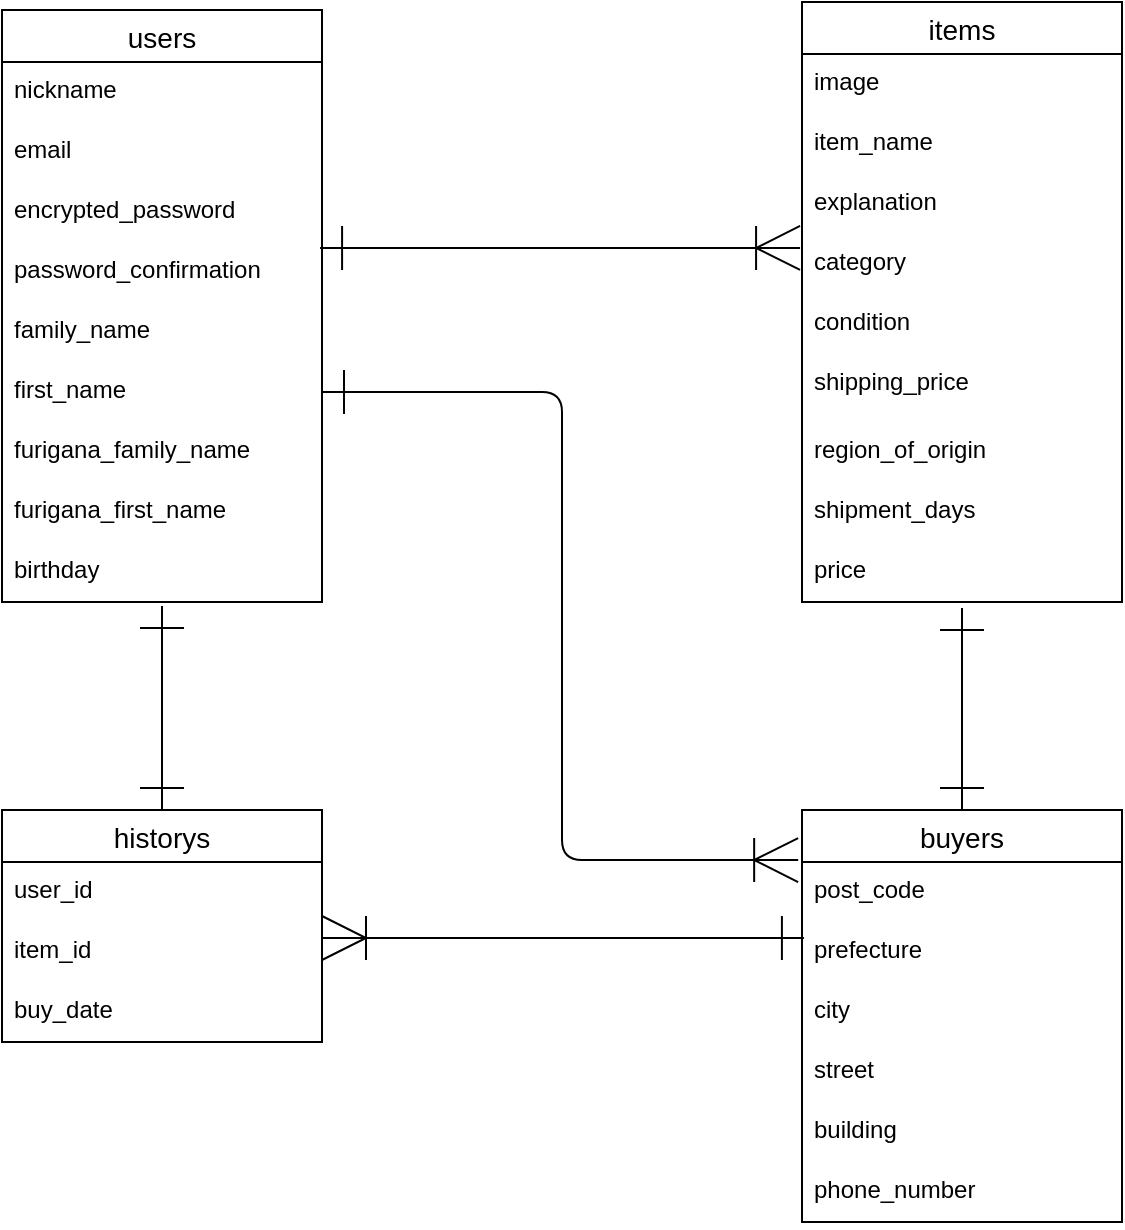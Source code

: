 <mxfile>
    <diagram id="3nuPZDuHcH0399a-2Pfd" name="ページ1">
        <mxGraphModel dx="1066" dy="787" grid="1" gridSize="10" guides="1" tooltips="1" connect="1" arrows="1" fold="1" page="1" pageScale="1" pageWidth="827" pageHeight="1169" math="0" shadow="0">
            <root>
                <mxCell id="0"/>
                <mxCell id="1" parent="0"/>
                <mxCell id="lNCasj2mK89Bv8E5Dec7-1" value="users" style="swimlane;fontStyle=0;childLayout=stackLayout;horizontal=1;startSize=26;horizontalStack=0;resizeParent=1;resizeParentMax=0;resizeLast=0;collapsible=1;marginBottom=0;align=center;fontSize=14;" vertex="1" parent="1">
                    <mxGeometry x="40" y="82" width="160" height="296" as="geometry"/>
                </mxCell>
                <mxCell id="lNCasj2mK89Bv8E5Dec7-2" value="nickname " style="text;strokeColor=none;fillColor=none;spacingLeft=4;spacingRight=4;overflow=hidden;rotatable=0;points=[[0,0.5],[1,0.5]];portConstraint=eastwest;fontSize=12;" vertex="1" parent="lNCasj2mK89Bv8E5Dec7-1">
                    <mxGeometry y="26" width="160" height="30" as="geometry"/>
                </mxCell>
                <mxCell id="lNCasj2mK89Bv8E5Dec7-3" value="email" style="text;strokeColor=none;fillColor=none;spacingLeft=4;spacingRight=4;overflow=hidden;rotatable=0;points=[[0,0.5],[1,0.5]];portConstraint=eastwest;fontSize=12;" vertex="1" parent="lNCasj2mK89Bv8E5Dec7-1">
                    <mxGeometry y="56" width="160" height="30" as="geometry"/>
                </mxCell>
                <mxCell id="lNCasj2mK89Bv8E5Dec7-4" value="encrypted_password" style="text;strokeColor=none;fillColor=none;spacingLeft=4;spacingRight=4;overflow=hidden;rotatable=0;points=[[0,0.5],[1,0.5]];portConstraint=eastwest;fontSize=12;" vertex="1" parent="lNCasj2mK89Bv8E5Dec7-1">
                    <mxGeometry y="86" width="160" height="30" as="geometry"/>
                </mxCell>
                <mxCell id="lNCasj2mK89Bv8E5Dec7-33" value="password_confirmation" style="text;strokeColor=none;fillColor=none;spacingLeft=4;spacingRight=4;overflow=hidden;rotatable=0;points=[[0,0.5],[1,0.5]];portConstraint=eastwest;fontSize=12;" vertex="1" parent="lNCasj2mK89Bv8E5Dec7-1">
                    <mxGeometry y="116" width="160" height="30" as="geometry"/>
                </mxCell>
                <mxCell id="lNCasj2mK89Bv8E5Dec7-34" value="family_name" style="text;strokeColor=none;fillColor=none;spacingLeft=4;spacingRight=4;overflow=hidden;rotatable=0;points=[[0,0.5],[1,0.5]];portConstraint=eastwest;fontSize=12;" vertex="1" parent="lNCasj2mK89Bv8E5Dec7-1">
                    <mxGeometry y="146" width="160" height="30" as="geometry"/>
                </mxCell>
                <mxCell id="lNCasj2mK89Bv8E5Dec7-32" value="first_name" style="text;strokeColor=none;fillColor=none;spacingLeft=4;spacingRight=4;overflow=hidden;rotatable=0;points=[[0,0.5],[1,0.5]];portConstraint=eastwest;fontSize=12;" vertex="1" parent="lNCasj2mK89Bv8E5Dec7-1">
                    <mxGeometry y="176" width="160" height="30" as="geometry"/>
                </mxCell>
                <mxCell id="lNCasj2mK89Bv8E5Dec7-28" value="furigana_family_name" style="text;strokeColor=none;fillColor=none;spacingLeft=4;spacingRight=4;overflow=hidden;rotatable=0;points=[[0,0.5],[1,0.5]];portConstraint=eastwest;fontSize=12;" vertex="1" parent="lNCasj2mK89Bv8E5Dec7-1">
                    <mxGeometry y="206" width="160" height="30" as="geometry"/>
                </mxCell>
                <mxCell id="lNCasj2mK89Bv8E5Dec7-30" value="furigana_first_name" style="text;strokeColor=none;fillColor=none;spacingLeft=4;spacingRight=4;overflow=hidden;rotatable=0;points=[[0,0.5],[1,0.5]];portConstraint=eastwest;fontSize=12;" vertex="1" parent="lNCasj2mK89Bv8E5Dec7-1">
                    <mxGeometry y="236" width="160" height="30" as="geometry"/>
                </mxCell>
                <mxCell id="lNCasj2mK89Bv8E5Dec7-29" value="birthday" style="text;strokeColor=none;fillColor=none;spacingLeft=4;spacingRight=4;overflow=hidden;rotatable=0;points=[[0,0.5],[1,0.5]];portConstraint=eastwest;fontSize=12;" vertex="1" parent="lNCasj2mK89Bv8E5Dec7-1">
                    <mxGeometry y="266" width="160" height="30" as="geometry"/>
                </mxCell>
                <mxCell id="lNCasj2mK89Bv8E5Dec7-5" value="items" style="swimlane;fontStyle=0;childLayout=stackLayout;horizontal=1;startSize=26;horizontalStack=0;resizeParent=1;resizeParentMax=0;resizeLast=0;collapsible=1;marginBottom=0;align=center;fontSize=14;" vertex="1" parent="1">
                    <mxGeometry x="440" y="78" width="160" height="300" as="geometry"/>
                </mxCell>
                <mxCell id="lNCasj2mK89Bv8E5Dec7-6" value="image" style="text;strokeColor=none;fillColor=none;spacingLeft=4;spacingRight=4;overflow=hidden;rotatable=0;points=[[0,0.5],[1,0.5]];portConstraint=eastwest;fontSize=12;" vertex="1" parent="lNCasj2mK89Bv8E5Dec7-5">
                    <mxGeometry y="26" width="160" height="30" as="geometry"/>
                </mxCell>
                <mxCell id="lNCasj2mK89Bv8E5Dec7-7" value="item_name" style="text;strokeColor=none;fillColor=none;spacingLeft=4;spacingRight=4;overflow=hidden;rotatable=0;points=[[0,0.5],[1,0.5]];portConstraint=eastwest;fontSize=12;" vertex="1" parent="lNCasj2mK89Bv8E5Dec7-5">
                    <mxGeometry y="56" width="160" height="30" as="geometry"/>
                </mxCell>
                <mxCell id="lNCasj2mK89Bv8E5Dec7-8" value="explanation" style="text;strokeColor=none;fillColor=none;spacingLeft=4;spacingRight=4;overflow=hidden;rotatable=0;points=[[0,0.5],[1,0.5]];portConstraint=eastwest;fontSize=12;" vertex="1" parent="lNCasj2mK89Bv8E5Dec7-5">
                    <mxGeometry y="86" width="160" height="30" as="geometry"/>
                </mxCell>
                <mxCell id="lNCasj2mK89Bv8E5Dec7-10" value="category" style="text;strokeColor=none;fillColor=none;spacingLeft=4;spacingRight=4;overflow=hidden;rotatable=0;points=[[0,0.5],[1,0.5]];portConstraint=eastwest;fontSize=12;" vertex="1" parent="lNCasj2mK89Bv8E5Dec7-5">
                    <mxGeometry y="116" width="160" height="30" as="geometry"/>
                </mxCell>
                <mxCell id="lNCasj2mK89Bv8E5Dec7-11" value="condition" style="text;strokeColor=none;fillColor=none;spacingLeft=4;spacingRight=4;overflow=hidden;rotatable=0;points=[[0,0.5],[1,0.5]];portConstraint=eastwest;fontSize=12;" vertex="1" parent="lNCasj2mK89Bv8E5Dec7-5">
                    <mxGeometry y="146" width="160" height="30" as="geometry"/>
                </mxCell>
                <mxCell id="lNCasj2mK89Bv8E5Dec7-12" value="shipping_price" style="text;strokeColor=none;fillColor=none;spacingLeft=4;spacingRight=4;overflow=hidden;rotatable=0;points=[[0,0.5],[1,0.5]];portConstraint=eastwest;fontSize=12;" vertex="1" parent="lNCasj2mK89Bv8E5Dec7-5">
                    <mxGeometry y="176" width="160" height="34" as="geometry"/>
                </mxCell>
                <mxCell id="lNCasj2mK89Bv8E5Dec7-36" value="region_of_origin" style="text;strokeColor=none;fillColor=none;spacingLeft=4;spacingRight=4;overflow=hidden;rotatable=0;points=[[0,0.5],[1,0.5]];portConstraint=eastwest;fontSize=12;" vertex="1" parent="lNCasj2mK89Bv8E5Dec7-5">
                    <mxGeometry y="210" width="160" height="30" as="geometry"/>
                </mxCell>
                <mxCell id="lNCasj2mK89Bv8E5Dec7-37" value="shipment_days" style="text;strokeColor=none;fillColor=none;spacingLeft=4;spacingRight=4;overflow=hidden;rotatable=0;points=[[0,0.5],[1,0.5]];portConstraint=eastwest;fontSize=12;" vertex="1" parent="lNCasj2mK89Bv8E5Dec7-5">
                    <mxGeometry y="240" width="160" height="30" as="geometry"/>
                </mxCell>
                <mxCell id="lNCasj2mK89Bv8E5Dec7-38" value="price" style="text;strokeColor=none;fillColor=none;spacingLeft=4;spacingRight=4;overflow=hidden;rotatable=0;points=[[0,0.5],[1,0.5]];portConstraint=eastwest;fontSize=12;" vertex="1" parent="lNCasj2mK89Bv8E5Dec7-5">
                    <mxGeometry y="270" width="160" height="30" as="geometry"/>
                </mxCell>
                <mxCell id="lNCasj2mK89Bv8E5Dec7-54" style="edgeStyle=none;html=1;exitX=0.5;exitY=0;exitDx=0;exitDy=0;entryX=0.5;entryY=1.067;entryDx=0;entryDy=0;entryPerimeter=0;startArrow=ERone;startFill=0;endArrow=ERone;endFill=0;startSize=20;endSize=20;" edge="1" parent="1" source="lNCasj2mK89Bv8E5Dec7-13" target="lNCasj2mK89Bv8E5Dec7-29">
                    <mxGeometry relative="1" as="geometry"/>
                </mxCell>
                <mxCell id="lNCasj2mK89Bv8E5Dec7-13" value="historys" style="swimlane;fontStyle=0;childLayout=stackLayout;horizontal=1;startSize=26;horizontalStack=0;resizeParent=1;resizeParentMax=0;resizeLast=0;collapsible=1;marginBottom=0;align=center;fontSize=14;" vertex="1" parent="1">
                    <mxGeometry x="40" y="482" width="160" height="116" as="geometry"/>
                </mxCell>
                <mxCell id="lNCasj2mK89Bv8E5Dec7-14" value="user_id" style="text;strokeColor=none;fillColor=none;spacingLeft=4;spacingRight=4;overflow=hidden;rotatable=0;points=[[0,0.5],[1,0.5]];portConstraint=eastwest;fontSize=12;" vertex="1" parent="lNCasj2mK89Bv8E5Dec7-13">
                    <mxGeometry y="26" width="160" height="30" as="geometry"/>
                </mxCell>
                <mxCell id="lNCasj2mK89Bv8E5Dec7-15" value="item_id&#10;" style="text;strokeColor=none;fillColor=none;spacingLeft=4;spacingRight=4;overflow=hidden;rotatable=0;points=[[0,0.5],[1,0.5]];portConstraint=eastwest;fontSize=12;" vertex="1" parent="lNCasj2mK89Bv8E5Dec7-13">
                    <mxGeometry y="56" width="160" height="30" as="geometry"/>
                </mxCell>
                <mxCell id="lNCasj2mK89Bv8E5Dec7-16" value="buy_date" style="text;strokeColor=none;fillColor=none;spacingLeft=4;spacingRight=4;overflow=hidden;rotatable=0;points=[[0,0.5],[1,0.5]];portConstraint=eastwest;fontSize=12;" vertex="1" parent="lNCasj2mK89Bv8E5Dec7-13">
                    <mxGeometry y="86" width="160" height="30" as="geometry"/>
                </mxCell>
                <mxCell id="lNCasj2mK89Bv8E5Dec7-39" value="buyers" style="swimlane;fontStyle=0;childLayout=stackLayout;horizontal=1;startSize=26;horizontalStack=0;resizeParent=1;resizeParentMax=0;resizeLast=0;collapsible=1;marginBottom=0;align=center;fontSize=14;" vertex="1" parent="1">
                    <mxGeometry x="440" y="482" width="160" height="206" as="geometry"/>
                </mxCell>
                <mxCell id="lNCasj2mK89Bv8E5Dec7-40" value="post_code" style="text;strokeColor=none;fillColor=none;spacingLeft=4;spacingRight=4;overflow=hidden;rotatable=0;points=[[0,0.5],[1,0.5]];portConstraint=eastwest;fontSize=12;" vertex="1" parent="lNCasj2mK89Bv8E5Dec7-39">
                    <mxGeometry y="26" width="160" height="30" as="geometry"/>
                </mxCell>
                <mxCell id="lNCasj2mK89Bv8E5Dec7-41" value="prefecture" style="text;strokeColor=none;fillColor=none;spacingLeft=4;spacingRight=4;overflow=hidden;rotatable=0;points=[[0,0.5],[1,0.5]];portConstraint=eastwest;fontSize=12;" vertex="1" parent="lNCasj2mK89Bv8E5Dec7-39">
                    <mxGeometry y="56" width="160" height="30" as="geometry"/>
                </mxCell>
                <mxCell id="lNCasj2mK89Bv8E5Dec7-44" value="city" style="text;strokeColor=none;fillColor=none;spacingLeft=4;spacingRight=4;overflow=hidden;rotatable=0;points=[[0,0.5],[1,0.5]];portConstraint=eastwest;fontSize=12;" vertex="1" parent="lNCasj2mK89Bv8E5Dec7-39">
                    <mxGeometry y="86" width="160" height="30" as="geometry"/>
                </mxCell>
                <mxCell id="lNCasj2mK89Bv8E5Dec7-42" value="street" style="text;strokeColor=none;fillColor=none;spacingLeft=4;spacingRight=4;overflow=hidden;rotatable=0;points=[[0,0.5],[1,0.5]];portConstraint=eastwest;fontSize=12;" vertex="1" parent="lNCasj2mK89Bv8E5Dec7-39">
                    <mxGeometry y="116" width="160" height="30" as="geometry"/>
                </mxCell>
                <mxCell id="lNCasj2mK89Bv8E5Dec7-45" value="building" style="text;strokeColor=none;fillColor=none;spacingLeft=4;spacingRight=4;overflow=hidden;rotatable=0;points=[[0,0.5],[1,0.5]];portConstraint=eastwest;fontSize=12;" vertex="1" parent="lNCasj2mK89Bv8E5Dec7-39">
                    <mxGeometry y="146" width="160" height="30" as="geometry"/>
                </mxCell>
                <mxCell id="lNCasj2mK89Bv8E5Dec7-46" value="phone_number" style="text;strokeColor=none;fillColor=none;spacingLeft=4;spacingRight=4;overflow=hidden;rotatable=0;points=[[0,0.5],[1,0.5]];portConstraint=eastwest;fontSize=12;" vertex="1" parent="lNCasj2mK89Bv8E5Dec7-39">
                    <mxGeometry y="176" width="160" height="30" as="geometry"/>
                </mxCell>
                <mxCell id="lNCasj2mK89Bv8E5Dec7-51" style="edgeStyle=none;html=1;exitX=-0.006;exitY=0.233;exitDx=0;exitDy=0;entryX=0.994;entryY=0.1;entryDx=0;entryDy=0;startArrow=ERoneToMany;startFill=0;endSize=20;endArrow=ERone;endFill=0;startSize=20;entryPerimeter=0;exitPerimeter=0;" edge="1" parent="1" source="lNCasj2mK89Bv8E5Dec7-10" target="lNCasj2mK89Bv8E5Dec7-33">
                    <mxGeometry relative="1" as="geometry"/>
                </mxCell>
                <mxCell id="lNCasj2mK89Bv8E5Dec7-52" style="edgeStyle=none;html=1;startArrow=ERone;startFill=0;endArrow=ERone;endFill=0;startSize=20;endSize=20;exitX=0.5;exitY=1.1;exitDx=0;exitDy=0;exitPerimeter=0;" edge="1" parent="1" source="lNCasj2mK89Bv8E5Dec7-38" target="lNCasj2mK89Bv8E5Dec7-39">
                    <mxGeometry relative="1" as="geometry">
                        <mxPoint x="480" y="390" as="sourcePoint"/>
                    </mxGeometry>
                </mxCell>
                <mxCell id="lNCasj2mK89Bv8E5Dec7-53" style="edgeStyle=none;html=1;exitX=0.006;exitY=0.267;exitDx=0;exitDy=0;startArrow=ERone;startFill=0;endArrow=ERoneToMany;endFill=0;startSize=20;endSize=20;exitPerimeter=0;" edge="1" parent="1" source="lNCasj2mK89Bv8E5Dec7-41">
                    <mxGeometry relative="1" as="geometry">
                        <mxPoint x="200" y="546" as="targetPoint"/>
                    </mxGeometry>
                </mxCell>
                <mxCell id="lNCasj2mK89Bv8E5Dec7-56" style="edgeStyle=none;html=1;exitX=1;exitY=0.5;exitDx=0;exitDy=0;entryX=-0.012;entryY=-0.033;entryDx=0;entryDy=0;entryPerimeter=0;startArrow=ERone;startFill=0;endArrow=ERoneToMany;endFill=0;startSize=20;endSize=20;" edge="1" parent="1" source="lNCasj2mK89Bv8E5Dec7-32" target="lNCasj2mK89Bv8E5Dec7-40">
                    <mxGeometry relative="1" as="geometry">
                        <mxPoint x="200" y="273" as="sourcePoint"/>
                        <mxPoint x="438.08" y="507.01" as="targetPoint"/>
                        <Array as="points">
                            <mxPoint x="320" y="273"/>
                            <mxPoint x="320" y="507"/>
                        </Array>
                    </mxGeometry>
                </mxCell>
            </root>
        </mxGraphModel>
    </diagram>
    <diagram id="AW3B7s-zPMl-adlUWQpS" name="ページ2">
        <mxGraphModel dx="682" dy="571" grid="1" gridSize="10" guides="1" tooltips="1" connect="1" arrows="1" fold="1" page="1" pageScale="1" pageWidth="827" pageHeight="1169" math="0" shadow="0">
            <root>
                <mxCell id="0"/>
                <mxCell id="1" parent="0"/>
            </root>
        </mxGraphModel>
    </diagram>
</mxfile>